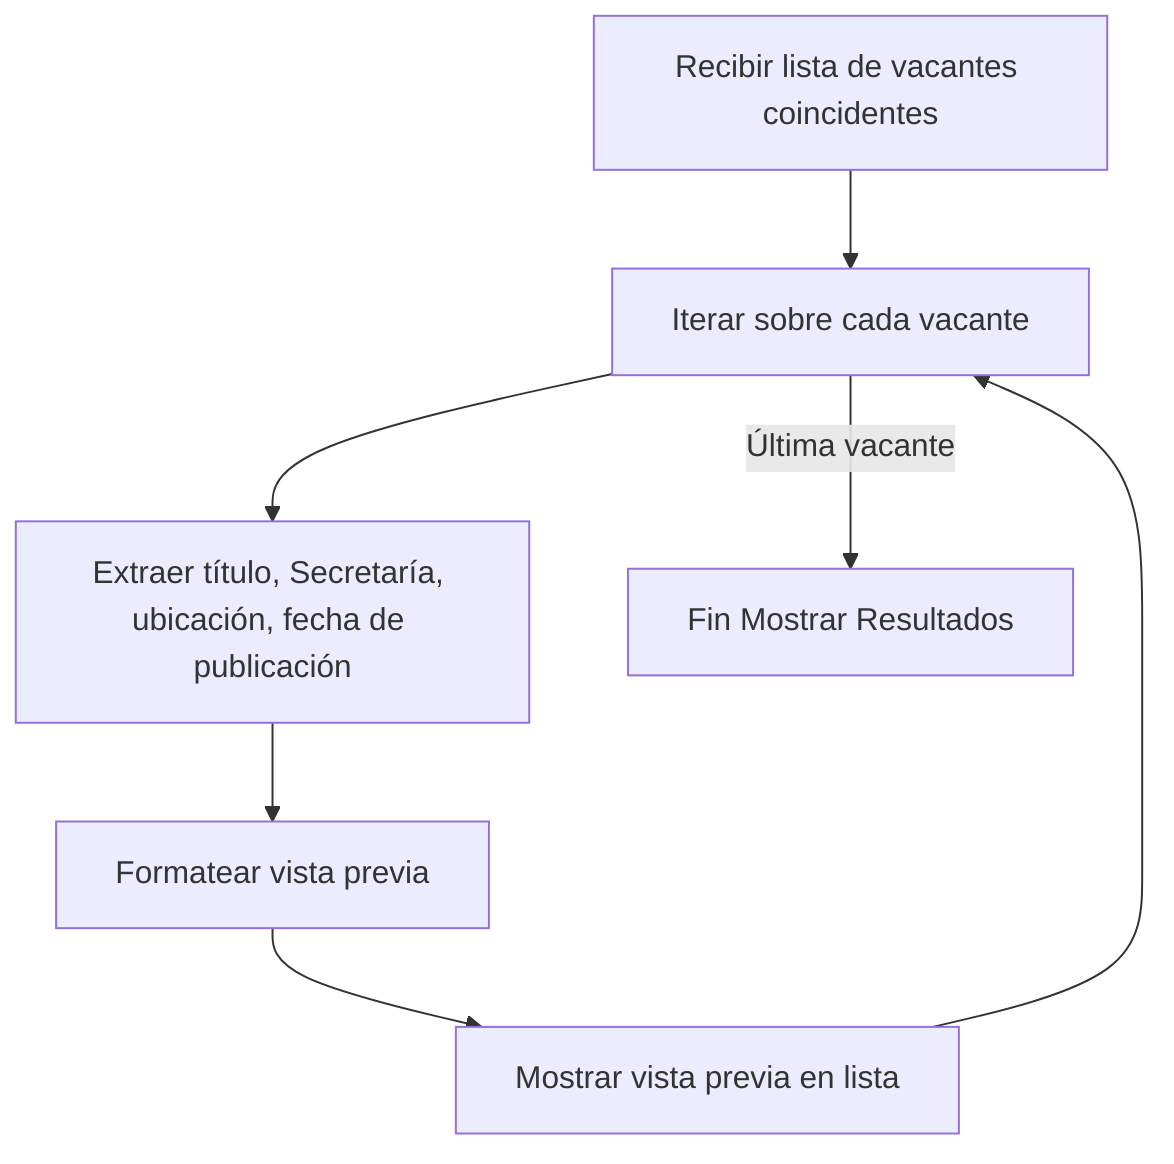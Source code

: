 graph TD
    A[Recibir lista de vacantes coincidentes] --> B[Iterar sobre cada vacante];
    B --> C[Extraer título, Secretaría, ubicación, fecha de publicación];
    C --> D[Formatear vista previa];
    D --> E[Mostrar vista previa en lista];
    B -- Última vacante --> F[Fin Mostrar Resultados];
    E --> B;